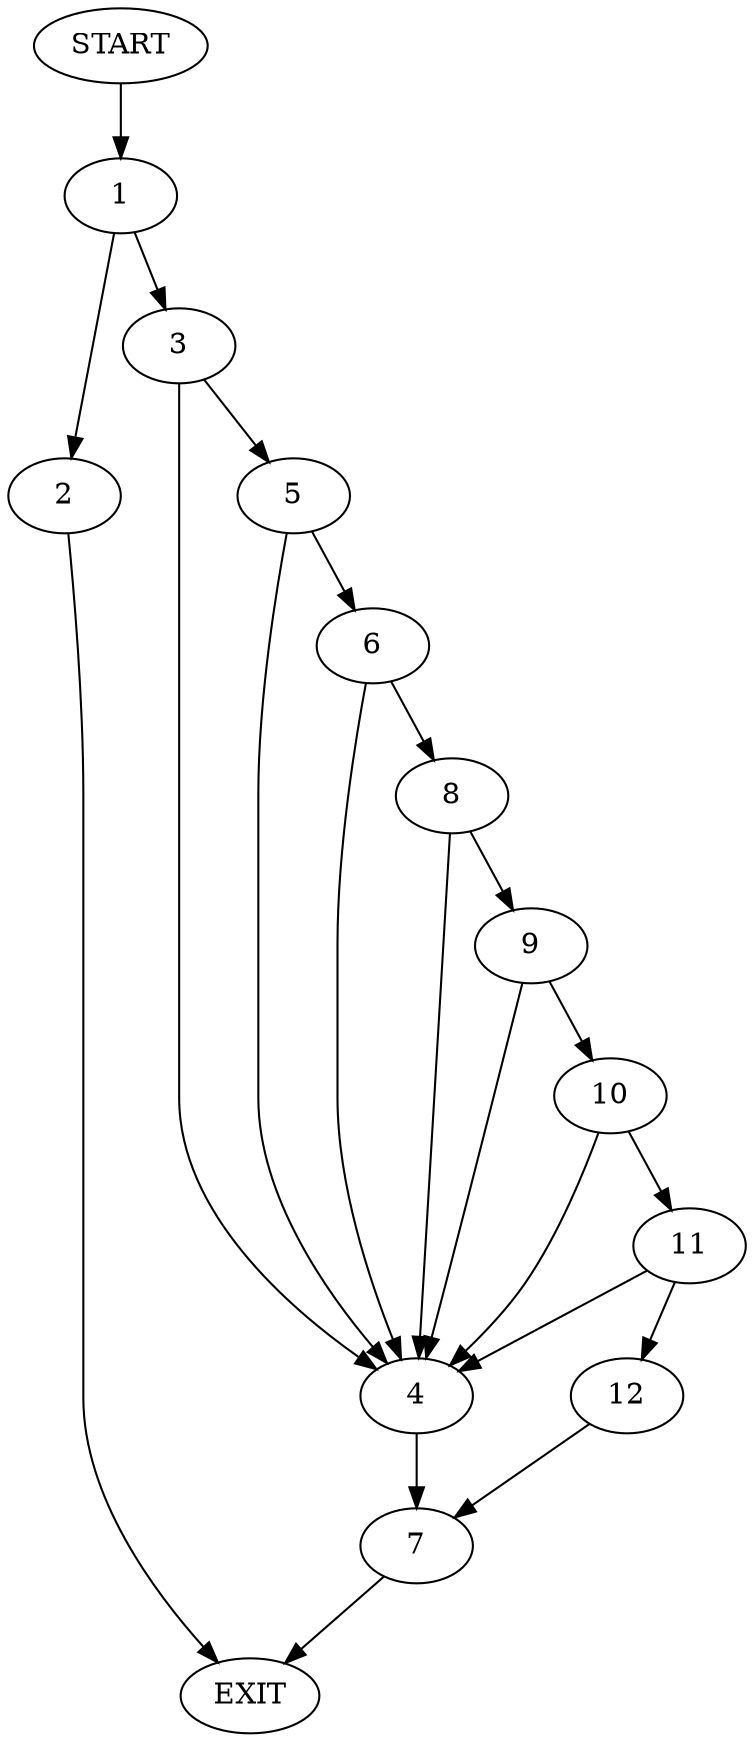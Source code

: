 digraph {
0 [label="START"]
13 [label="EXIT"]
0 -> 1
1 -> 2
1 -> 3
2 -> 13
3 -> 4
3 -> 5
5 -> 4
5 -> 6
4 -> 7
6 -> 4
6 -> 8
8 -> 4
8 -> 9
9 -> 4
9 -> 10
10 -> 4
10 -> 11
11 -> 4
11 -> 12
12 -> 7
7 -> 13
}
